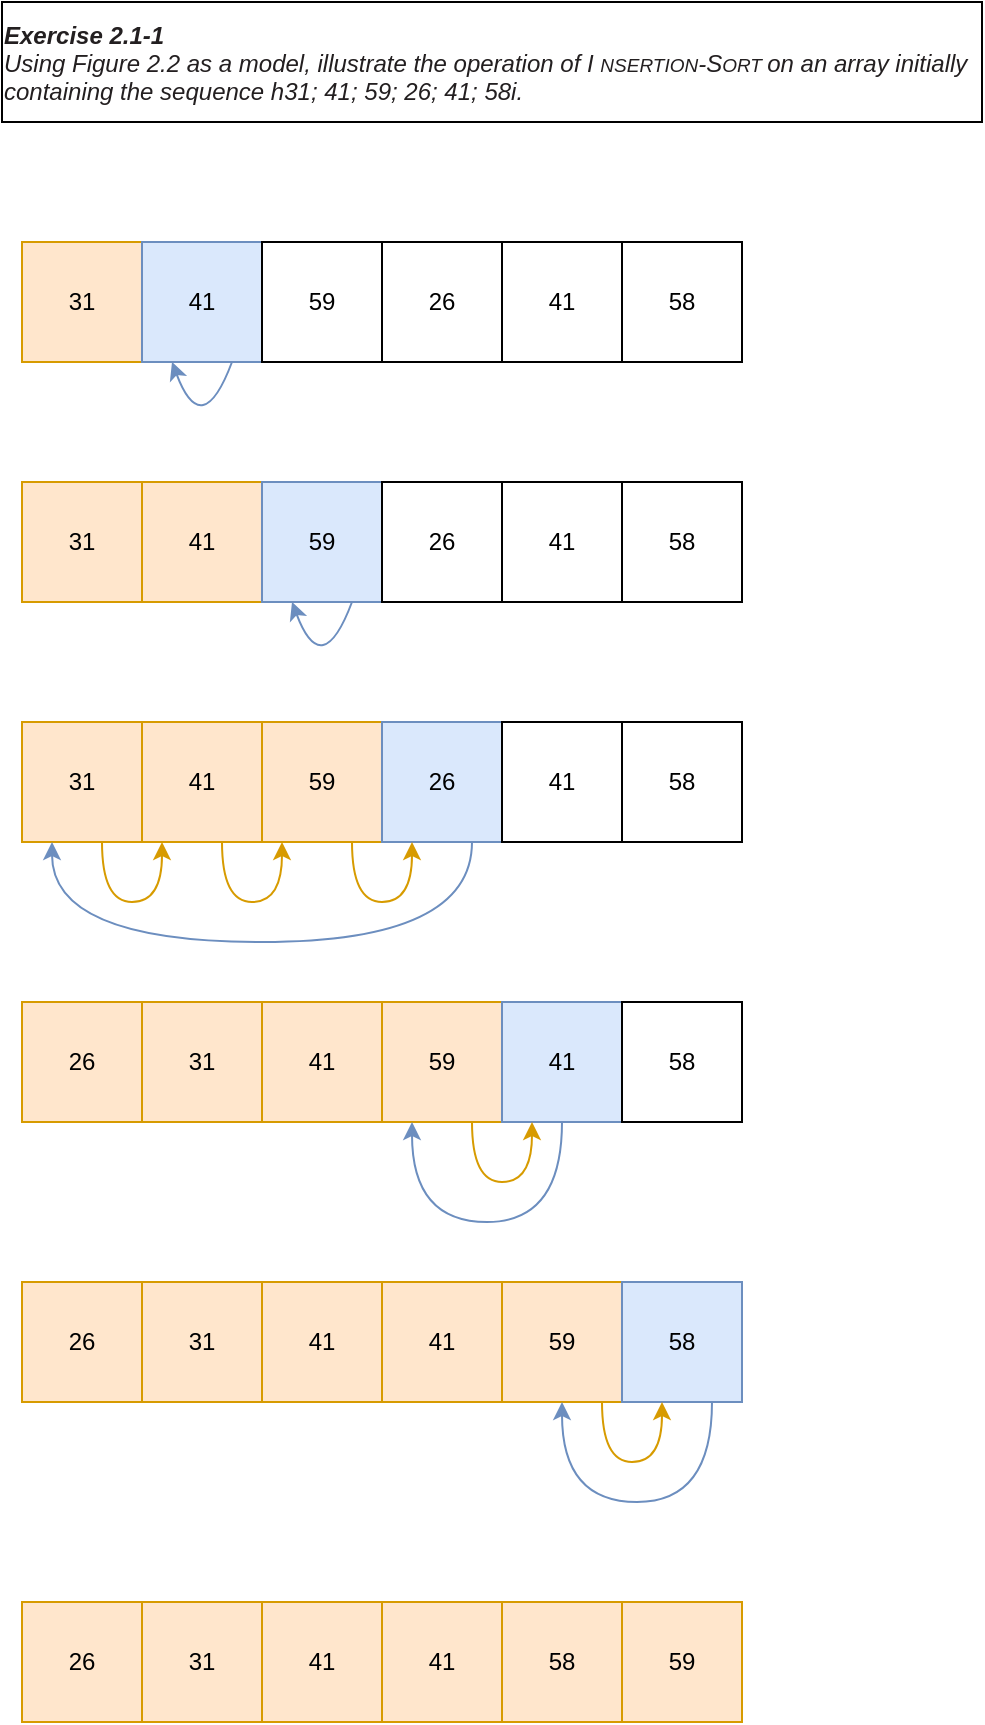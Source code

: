 <mxfile version="26.0.4">
  <diagram name="2.1-1" id="re-biGfrl1yITF8QGUFn">
    <mxGraphModel dx="1969" dy="845" grid="1" gridSize="10" guides="1" tooltips="1" connect="1" arrows="1" fold="1" page="1" pageScale="1" pageWidth="850" pageHeight="1100" math="0" shadow="0">
      <root>
        <mxCell id="0" />
        <mxCell id="1" parent="0" />
        <mxCell id="6sci42aBnczz2mP2SfP5-2" value="&lt;p style=&quot;margin: 0px; font-variant-numeric: normal; font-variant-east-asian: normal; font-variant-alternates: normal; font-size-adjust: none; font-kerning: auto; font-optical-sizing: auto; font-feature-settings: normal; font-variation-settings: normal; font-variant-position: normal; font-stretch: normal; line-height: normal; color: rgb(35, 31, 32); text-align: start;&quot; class=&quot;p1&quot;&gt;&lt;i&gt;&lt;b&gt;Exercise 2.1-1&lt;/b&gt;&lt;/i&gt;&lt;/p&gt;&lt;p style=&quot;margin: 0px; font-variant-numeric: normal; font-variant-east-asian: normal; font-variant-alternates: normal; font-size-adjust: none; font-kerning: auto; font-optical-sizing: auto; font-feature-settings: normal; font-variation-settings: normal; font-variant-position: normal; font-stretch: normal; line-height: normal; color: rgb(35, 31, 32); text-align: start;&quot; class=&quot;p1&quot;&gt;&lt;i&gt;Using Figure 2.2 as a model, illustrate the operation of I &lt;/i&gt;&lt;span style=&quot;font-variant-numeric: normal; font-variant-east-asian: normal; font-variant-alternates: normal; font-size-adjust: none; font-kerning: auto; font-optical-sizing: auto; font-feature-settings: normal; font-variation-settings: normal; font-variant-position: normal; font-stretch: normal; font-size: 9.5px; line-height: normal;&quot; class=&quot;s1&quot;&gt;&lt;i&gt;NSERTION&lt;/i&gt;&lt;/span&gt;&lt;i&gt;-S&lt;/i&gt;&lt;span style=&quot;font-variant-numeric: normal; font-variant-east-asian: normal; font-variant-alternates: normal; font-size-adjust: none; font-kerning: auto; font-optical-sizing: auto; font-feature-settings: normal; font-variation-settings: normal; font-variant-position: normal; font-stretch: normal; font-size: 9.5px; line-height: normal;&quot; class=&quot;s1&quot;&gt;&lt;i&gt;ORT &lt;/i&gt;&lt;/span&gt;&lt;i&gt;on an&amp;nbsp;&lt;/i&gt;&lt;i style=&quot;color: light-dark(rgb(35, 31, 32), rgb(35, 31, 32)); background-color: transparent;&quot;&gt;array initially containing the sequence h31; 41; 59; 26; 41; 58i.&lt;/i&gt;&lt;/p&gt;" style="rounded=0;whiteSpace=wrap;html=1;" vertex="1" parent="1">
          <mxGeometry x="190" y="40" width="490" height="60" as="geometry" />
        </mxCell>
        <mxCell id="6sci42aBnczz2mP2SfP5-24" value="" style="group;fillColor=#dae8fc;strokeColor=#6c8ebf;" vertex="1" connectable="0" parent="1">
          <mxGeometry x="200" y="160" width="360" height="60" as="geometry" />
        </mxCell>
        <mxCell id="6sci42aBnczz2mP2SfP5-17" value="31" style="rounded=0;whiteSpace=wrap;html=1;fillColor=#ffe6cc;strokeColor=#d79b00;" vertex="1" parent="6sci42aBnczz2mP2SfP5-24">
          <mxGeometry width="60" height="60" as="geometry" />
        </mxCell>
        <mxCell id="6sci42aBnczz2mP2SfP5-19" value="41" style="rounded=0;whiteSpace=wrap;html=1;fillColor=#dae8fc;strokeColor=#6c8ebf;" vertex="1" parent="6sci42aBnczz2mP2SfP5-24">
          <mxGeometry x="60" width="60" height="60" as="geometry" />
        </mxCell>
        <mxCell id="6sci42aBnczz2mP2SfP5-20" value="59" style="rounded=0;whiteSpace=wrap;html=1;" vertex="1" parent="6sci42aBnczz2mP2SfP5-24">
          <mxGeometry x="120" width="60" height="60" as="geometry" />
        </mxCell>
        <mxCell id="6sci42aBnczz2mP2SfP5-21" value="26" style="rounded=0;whiteSpace=wrap;html=1;" vertex="1" parent="6sci42aBnczz2mP2SfP5-24">
          <mxGeometry x="180" width="60" height="60" as="geometry" />
        </mxCell>
        <mxCell id="6sci42aBnczz2mP2SfP5-22" value="41" style="rounded=0;whiteSpace=wrap;html=1;" vertex="1" parent="6sci42aBnczz2mP2SfP5-24">
          <mxGeometry x="240" width="60" height="60" as="geometry" />
        </mxCell>
        <mxCell id="6sci42aBnczz2mP2SfP5-23" value="58" style="rounded=0;whiteSpace=wrap;html=1;" vertex="1" parent="6sci42aBnczz2mP2SfP5-24">
          <mxGeometry x="300" width="60" height="60" as="geometry" />
        </mxCell>
        <mxCell id="6sci42aBnczz2mP2SfP5-25" value="" style="endArrow=classic;html=1;rounded=0;exitX=0.75;exitY=1;exitDx=0;exitDy=0;entryX=0.25;entryY=1;entryDx=0;entryDy=0;edgeStyle=orthogonalEdgeStyle;curved=1;fillColor=#dae8fc;strokeColor=#6c8ebf;" edge="1" parent="6sci42aBnczz2mP2SfP5-24" source="6sci42aBnczz2mP2SfP5-19" target="6sci42aBnczz2mP2SfP5-19">
          <mxGeometry width="50" height="50" relative="1" as="geometry">
            <mxPoint x="120" y="120" as="sourcePoint" />
            <mxPoint x="170" y="70" as="targetPoint" />
            <Array as="points">
              <mxPoint x="90" y="100" />
            </Array>
          </mxGeometry>
        </mxCell>
        <mxCell id="6sci42aBnczz2mP2SfP5-26" value="" style="group;fillColor=#fff2cc;strokeColor=#d6b656;" vertex="1" connectable="0" parent="1">
          <mxGeometry x="200" y="280" width="360" height="60" as="geometry" />
        </mxCell>
        <mxCell id="6sci42aBnczz2mP2SfP5-27" value="31" style="rounded=0;whiteSpace=wrap;html=1;fillColor=#ffe6cc;strokeColor=#d79b00;" vertex="1" parent="6sci42aBnczz2mP2SfP5-26">
          <mxGeometry width="60" height="60" as="geometry" />
        </mxCell>
        <mxCell id="6sci42aBnczz2mP2SfP5-28" value="41" style="rounded=0;whiteSpace=wrap;html=1;fillColor=#ffe6cc;strokeColor=#d79b00;" vertex="1" parent="6sci42aBnczz2mP2SfP5-26">
          <mxGeometry x="60" width="60" height="60" as="geometry" />
        </mxCell>
        <mxCell id="6sci42aBnczz2mP2SfP5-29" value="59" style="rounded=0;whiteSpace=wrap;html=1;fillColor=#dae8fc;strokeColor=#6c8ebf;" vertex="1" parent="6sci42aBnczz2mP2SfP5-26">
          <mxGeometry x="120" width="60" height="60" as="geometry" />
        </mxCell>
        <mxCell id="6sci42aBnczz2mP2SfP5-30" value="26" style="rounded=0;whiteSpace=wrap;html=1;" vertex="1" parent="6sci42aBnczz2mP2SfP5-26">
          <mxGeometry x="180" width="60" height="60" as="geometry" />
        </mxCell>
        <mxCell id="6sci42aBnczz2mP2SfP5-31" value="41" style="rounded=0;whiteSpace=wrap;html=1;" vertex="1" parent="6sci42aBnczz2mP2SfP5-26">
          <mxGeometry x="240" width="60" height="60" as="geometry" />
        </mxCell>
        <mxCell id="6sci42aBnczz2mP2SfP5-32" value="58" style="rounded=0;whiteSpace=wrap;html=1;" vertex="1" parent="6sci42aBnczz2mP2SfP5-26">
          <mxGeometry x="300" width="60" height="60" as="geometry" />
        </mxCell>
        <mxCell id="6sci42aBnczz2mP2SfP5-36" value="" style="endArrow=classic;html=1;rounded=0;exitX=0.75;exitY=1;exitDx=0;exitDy=0;entryX=0.25;entryY=1;entryDx=0;entryDy=0;edgeStyle=orthogonalEdgeStyle;curved=1;fillColor=#dae8fc;strokeColor=#6c8ebf;" edge="1" parent="6sci42aBnczz2mP2SfP5-26" source="6sci42aBnczz2mP2SfP5-29" target="6sci42aBnczz2mP2SfP5-29">
          <mxGeometry width="50" height="50" relative="1" as="geometry">
            <mxPoint x="115" y="-50" as="sourcePoint" />
            <mxPoint x="85" y="-50" as="targetPoint" />
            <Array as="points">
              <mxPoint x="150" y="100" />
            </Array>
          </mxGeometry>
        </mxCell>
        <mxCell id="6sci42aBnczz2mP2SfP5-37" value="" style="group;fillColor=#ffe6cc;strokeColor=#d79b00;" vertex="1" connectable="0" parent="1">
          <mxGeometry x="200" y="400" width="360" height="60" as="geometry" />
        </mxCell>
        <mxCell id="6sci42aBnczz2mP2SfP5-38" value="31" style="rounded=0;whiteSpace=wrap;html=1;fillColor=#ffe6cc;strokeColor=#d79b00;" vertex="1" parent="6sci42aBnczz2mP2SfP5-37">
          <mxGeometry width="60" height="60" as="geometry" />
        </mxCell>
        <mxCell id="6sci42aBnczz2mP2SfP5-39" value="41" style="rounded=0;whiteSpace=wrap;html=1;fillColor=#ffe6cc;strokeColor=#d79b00;" vertex="1" parent="6sci42aBnczz2mP2SfP5-37">
          <mxGeometry x="60" width="60" height="60" as="geometry" />
        </mxCell>
        <mxCell id="6sci42aBnczz2mP2SfP5-40" value="59" style="rounded=0;whiteSpace=wrap;html=1;fillColor=#ffe6cc;strokeColor=#d79b00;" vertex="1" parent="6sci42aBnczz2mP2SfP5-37">
          <mxGeometry x="120" width="60" height="60" as="geometry" />
        </mxCell>
        <mxCell id="6sci42aBnczz2mP2SfP5-41" value="26" style="rounded=0;whiteSpace=wrap;html=1;fillColor=#dae8fc;strokeColor=#6c8ebf;" vertex="1" parent="6sci42aBnczz2mP2SfP5-37">
          <mxGeometry x="180" width="60" height="60" as="geometry" />
        </mxCell>
        <mxCell id="6sci42aBnczz2mP2SfP5-42" value="41" style="rounded=0;whiteSpace=wrap;html=1;" vertex="1" parent="6sci42aBnczz2mP2SfP5-37">
          <mxGeometry x="240" width="60" height="60" as="geometry" />
        </mxCell>
        <mxCell id="6sci42aBnczz2mP2SfP5-43" value="58" style="rounded=0;whiteSpace=wrap;html=1;" vertex="1" parent="6sci42aBnczz2mP2SfP5-37">
          <mxGeometry x="300" width="60" height="60" as="geometry" />
        </mxCell>
        <mxCell id="6sci42aBnczz2mP2SfP5-45" value="" style="endArrow=classic;html=1;rounded=0;exitX=0.75;exitY=1;exitDx=0;exitDy=0;entryX=0.25;entryY=1;entryDx=0;entryDy=0;edgeStyle=orthogonalEdgeStyle;curved=1;fillColor=#ffe6cc;strokeColor=#d79b00;" edge="1" parent="6sci42aBnczz2mP2SfP5-37" source="6sci42aBnczz2mP2SfP5-40" target="6sci42aBnczz2mP2SfP5-41">
          <mxGeometry width="50" height="50" relative="1" as="geometry">
            <mxPoint x="175" y="-50" as="sourcePoint" />
            <mxPoint x="145" y="-50" as="targetPoint" />
            <Array as="points">
              <mxPoint x="165" y="90" />
              <mxPoint x="195" y="90" />
            </Array>
          </mxGeometry>
        </mxCell>
        <mxCell id="6sci42aBnczz2mP2SfP5-48" value="" style="endArrow=classic;html=1;rounded=0;exitX=0.75;exitY=1;exitDx=0;exitDy=0;entryX=0.25;entryY=1;entryDx=0;entryDy=0;edgeStyle=orthogonalEdgeStyle;curved=1;fillColor=#dae8fc;strokeColor=#6c8ebf;" edge="1" parent="6sci42aBnczz2mP2SfP5-37" source="6sci42aBnczz2mP2SfP5-41" target="6sci42aBnczz2mP2SfP5-38">
          <mxGeometry width="50" height="50" relative="1" as="geometry">
            <mxPoint x="195" y="90" as="sourcePoint" />
            <mxPoint x="225" y="90" as="targetPoint" />
            <Array as="points">
              <mxPoint x="225" y="110" />
              <mxPoint x="15" y="110" />
            </Array>
          </mxGeometry>
        </mxCell>
        <mxCell id="6sci42aBnczz2mP2SfP5-46" value="" style="endArrow=classic;html=1;rounded=0;exitX=0.75;exitY=1;exitDx=0;exitDy=0;entryX=0.25;entryY=1;entryDx=0;entryDy=0;edgeStyle=orthogonalEdgeStyle;curved=1;fillColor=#ffe6cc;strokeColor=#d79b00;" edge="1" parent="1">
          <mxGeometry width="50" height="50" relative="1" as="geometry">
            <mxPoint x="300" y="460" as="sourcePoint" />
            <mxPoint x="330" y="460" as="targetPoint" />
            <Array as="points">
              <mxPoint x="300" y="490" />
              <mxPoint x="330" y="490" />
            </Array>
          </mxGeometry>
        </mxCell>
        <mxCell id="6sci42aBnczz2mP2SfP5-47" value="" style="endArrow=classic;html=1;rounded=0;exitX=0.75;exitY=1;exitDx=0;exitDy=0;entryX=0.25;entryY=1;entryDx=0;entryDy=0;edgeStyle=orthogonalEdgeStyle;curved=1;fillColor=#ffe6cc;strokeColor=#d79b00;" edge="1" parent="1">
          <mxGeometry width="50" height="50" relative="1" as="geometry">
            <mxPoint x="240" y="460" as="sourcePoint" />
            <mxPoint x="270" y="460" as="targetPoint" />
            <Array as="points">
              <mxPoint x="240" y="490" />
              <mxPoint x="270" y="490" />
            </Array>
          </mxGeometry>
        </mxCell>
        <mxCell id="6sci42aBnczz2mP2SfP5-49" value="" style="group;fillColor=#ffe6cc;strokeColor=#d79b00;" vertex="1" connectable="0" parent="1">
          <mxGeometry x="200" y="540" width="360" height="60" as="geometry" />
        </mxCell>
        <mxCell id="6sci42aBnczz2mP2SfP5-50" value="26" style="rounded=0;whiteSpace=wrap;html=1;fillColor=#ffe6cc;strokeColor=#d79b00;" vertex="1" parent="6sci42aBnczz2mP2SfP5-49">
          <mxGeometry width="60" height="60" as="geometry" />
        </mxCell>
        <mxCell id="6sci42aBnczz2mP2SfP5-51" value="31" style="rounded=0;whiteSpace=wrap;html=1;fillColor=#ffe6cc;strokeColor=#d79b00;" vertex="1" parent="6sci42aBnczz2mP2SfP5-49">
          <mxGeometry x="60" width="60" height="60" as="geometry" />
        </mxCell>
        <mxCell id="6sci42aBnczz2mP2SfP5-52" value="41" style="rounded=0;whiteSpace=wrap;html=1;fillColor=#ffe6cc;strokeColor=#d79b00;" vertex="1" parent="6sci42aBnczz2mP2SfP5-49">
          <mxGeometry x="120" width="60" height="60" as="geometry" />
        </mxCell>
        <mxCell id="6sci42aBnczz2mP2SfP5-53" value="59" style="rounded=0;whiteSpace=wrap;html=1;fillColor=#ffe6cc;strokeColor=#d79b00;" vertex="1" parent="6sci42aBnczz2mP2SfP5-49">
          <mxGeometry x="180" width="60" height="60" as="geometry" />
        </mxCell>
        <mxCell id="6sci42aBnczz2mP2SfP5-54" value="41" style="rounded=0;whiteSpace=wrap;html=1;fillColor=#dae8fc;strokeColor=#6c8ebf;" vertex="1" parent="6sci42aBnczz2mP2SfP5-49">
          <mxGeometry x="240" width="60" height="60" as="geometry" />
        </mxCell>
        <mxCell id="6sci42aBnczz2mP2SfP5-55" value="58" style="rounded=0;whiteSpace=wrap;html=1;" vertex="1" parent="6sci42aBnczz2mP2SfP5-49">
          <mxGeometry x="300" width="60" height="60" as="geometry" />
        </mxCell>
        <mxCell id="6sci42aBnczz2mP2SfP5-58" value="" style="endArrow=classic;html=1;rounded=0;exitX=0.75;exitY=1;exitDx=0;exitDy=0;entryX=0.25;entryY=1;entryDx=0;entryDy=0;edgeStyle=orthogonalEdgeStyle;curved=1;fillColor=#ffe6cc;strokeColor=#d79b00;" edge="1" parent="1">
          <mxGeometry width="50" height="50" relative="1" as="geometry">
            <mxPoint x="425" y="600" as="sourcePoint" />
            <mxPoint x="455" y="600" as="targetPoint" />
            <Array as="points">
              <mxPoint x="425" y="630" />
              <mxPoint x="455" y="630" />
            </Array>
          </mxGeometry>
        </mxCell>
        <mxCell id="6sci42aBnczz2mP2SfP5-59" value="" style="endArrow=classic;html=1;rounded=0;exitX=0.75;exitY=1;exitDx=0;exitDy=0;entryX=0.25;entryY=1;entryDx=0;entryDy=0;fillColor=#dae8fc;strokeColor=#6c8ebf;edgeStyle=orthogonalEdgeStyle;curved=1;" edge="1" parent="1" target="6sci42aBnczz2mP2SfP5-53">
          <mxGeometry width="50" height="50" relative="1" as="geometry">
            <mxPoint x="470" y="600" as="sourcePoint" />
            <mxPoint x="260" y="600" as="targetPoint" />
            <Array as="points">
              <mxPoint x="470" y="650" />
              <mxPoint x="395" y="650" />
            </Array>
          </mxGeometry>
        </mxCell>
        <mxCell id="6sci42aBnczz2mP2SfP5-60" value="" style="group;fillColor=#ffe6cc;strokeColor=#d79b00;" vertex="1" connectable="0" parent="1">
          <mxGeometry x="200" y="680" width="360" height="60" as="geometry" />
        </mxCell>
        <mxCell id="6sci42aBnczz2mP2SfP5-61" value="26" style="rounded=0;whiteSpace=wrap;html=1;fillColor=#ffe6cc;strokeColor=#d79b00;" vertex="1" parent="6sci42aBnczz2mP2SfP5-60">
          <mxGeometry width="60" height="60" as="geometry" />
        </mxCell>
        <mxCell id="6sci42aBnczz2mP2SfP5-62" value="31" style="rounded=0;whiteSpace=wrap;html=1;fillColor=#ffe6cc;strokeColor=#d79b00;" vertex="1" parent="6sci42aBnczz2mP2SfP5-60">
          <mxGeometry x="60" width="60" height="60" as="geometry" />
        </mxCell>
        <mxCell id="6sci42aBnczz2mP2SfP5-63" value="41" style="rounded=0;whiteSpace=wrap;html=1;fillColor=#ffe6cc;strokeColor=#d79b00;" vertex="1" parent="6sci42aBnczz2mP2SfP5-60">
          <mxGeometry x="120" width="60" height="60" as="geometry" />
        </mxCell>
        <mxCell id="6sci42aBnczz2mP2SfP5-64" value="41" style="rounded=0;whiteSpace=wrap;html=1;fillColor=#ffe6cc;strokeColor=#d79b00;" vertex="1" parent="6sci42aBnczz2mP2SfP5-60">
          <mxGeometry x="180" width="60" height="60" as="geometry" />
        </mxCell>
        <mxCell id="6sci42aBnczz2mP2SfP5-65" value="59" style="rounded=0;whiteSpace=wrap;html=1;fillColor=#ffe6cc;strokeColor=#d79b00;" vertex="1" parent="6sci42aBnczz2mP2SfP5-60">
          <mxGeometry x="240" width="60" height="60" as="geometry" />
        </mxCell>
        <mxCell id="6sci42aBnczz2mP2SfP5-66" value="58" style="rounded=0;whiteSpace=wrap;html=1;fillColor=#dae8fc;strokeColor=#6c8ebf;" vertex="1" parent="6sci42aBnczz2mP2SfP5-60">
          <mxGeometry x="300" width="60" height="60" as="geometry" />
        </mxCell>
        <mxCell id="6sci42aBnczz2mP2SfP5-67" value="" style="endArrow=classic;html=1;rounded=0;exitX=0.75;exitY=1;exitDx=0;exitDy=0;entryX=0.25;entryY=1;entryDx=0;entryDy=0;edgeStyle=orthogonalEdgeStyle;curved=1;fillColor=#ffe6cc;strokeColor=#d79b00;" edge="1" parent="1">
          <mxGeometry width="50" height="50" relative="1" as="geometry">
            <mxPoint x="490" y="740" as="sourcePoint" />
            <mxPoint x="520" y="740" as="targetPoint" />
            <Array as="points">
              <mxPoint x="490" y="770" />
              <mxPoint x="520" y="770" />
            </Array>
          </mxGeometry>
        </mxCell>
        <mxCell id="6sci42aBnczz2mP2SfP5-68" value="" style="endArrow=classic;html=1;rounded=0;exitX=0.75;exitY=1;exitDx=0;exitDy=0;entryX=0.25;entryY=1;entryDx=0;entryDy=0;fillColor=#dae8fc;strokeColor=#6c8ebf;edgeStyle=orthogonalEdgeStyle;curved=1;" edge="1" parent="1">
          <mxGeometry width="50" height="50" relative="1" as="geometry">
            <mxPoint x="545" y="740" as="sourcePoint" />
            <mxPoint x="470" y="740" as="targetPoint" />
            <Array as="points">
              <mxPoint x="545" y="790" />
              <mxPoint x="470" y="790" />
            </Array>
          </mxGeometry>
        </mxCell>
        <mxCell id="6sci42aBnczz2mP2SfP5-69" value="" style="group;fillColor=#ffe6cc;strokeColor=#d79b00;" vertex="1" connectable="0" parent="1">
          <mxGeometry x="200" y="840" width="360" height="60" as="geometry" />
        </mxCell>
        <mxCell id="6sci42aBnczz2mP2SfP5-70" value="26" style="rounded=0;whiteSpace=wrap;html=1;fillColor=#ffe6cc;strokeColor=#d79b00;" vertex="1" parent="6sci42aBnczz2mP2SfP5-69">
          <mxGeometry width="60" height="60" as="geometry" />
        </mxCell>
        <mxCell id="6sci42aBnczz2mP2SfP5-71" value="31" style="rounded=0;whiteSpace=wrap;html=1;fillColor=#ffe6cc;strokeColor=#d79b00;" vertex="1" parent="6sci42aBnczz2mP2SfP5-69">
          <mxGeometry x="60" width="60" height="60" as="geometry" />
        </mxCell>
        <mxCell id="6sci42aBnczz2mP2SfP5-72" value="41" style="rounded=0;whiteSpace=wrap;html=1;fillColor=#ffe6cc;strokeColor=#d79b00;" vertex="1" parent="6sci42aBnczz2mP2SfP5-69">
          <mxGeometry x="120" width="60" height="60" as="geometry" />
        </mxCell>
        <mxCell id="6sci42aBnczz2mP2SfP5-73" value="41" style="rounded=0;whiteSpace=wrap;html=1;fillColor=#ffe6cc;strokeColor=#d79b00;" vertex="1" parent="6sci42aBnczz2mP2SfP5-69">
          <mxGeometry x="180" width="60" height="60" as="geometry" />
        </mxCell>
        <mxCell id="6sci42aBnczz2mP2SfP5-74" value="58" style="rounded=0;whiteSpace=wrap;html=1;fillColor=#ffe6cc;strokeColor=#d79b00;" vertex="1" parent="6sci42aBnczz2mP2SfP5-69">
          <mxGeometry x="240" width="60" height="60" as="geometry" />
        </mxCell>
        <mxCell id="6sci42aBnczz2mP2SfP5-75" value="59" style="rounded=0;whiteSpace=wrap;html=1;fillColor=#ffe6cc;strokeColor=#d79b00;" vertex="1" parent="6sci42aBnczz2mP2SfP5-69">
          <mxGeometry x="300" width="60" height="60" as="geometry" />
        </mxCell>
      </root>
    </mxGraphModel>
  </diagram>
</mxfile>
